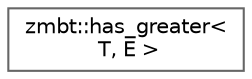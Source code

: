 digraph "Graphical Class Hierarchy"
{
 // LATEX_PDF_SIZE
  bgcolor="transparent";
  edge [fontname=Helvetica,fontsize=10,labelfontname=Helvetica,labelfontsize=10];
  node [fontname=Helvetica,fontsize=10,shape=box,height=0.2,width=0.4];
  rankdir="LR";
  Node0 [id="Node000000",label="zmbt::has_greater\<\l T, E \>",height=0.2,width=0.4,color="grey40", fillcolor="white", style="filled",URL="$structzmbt_1_1has__greater.html",tooltip=" "];
}

